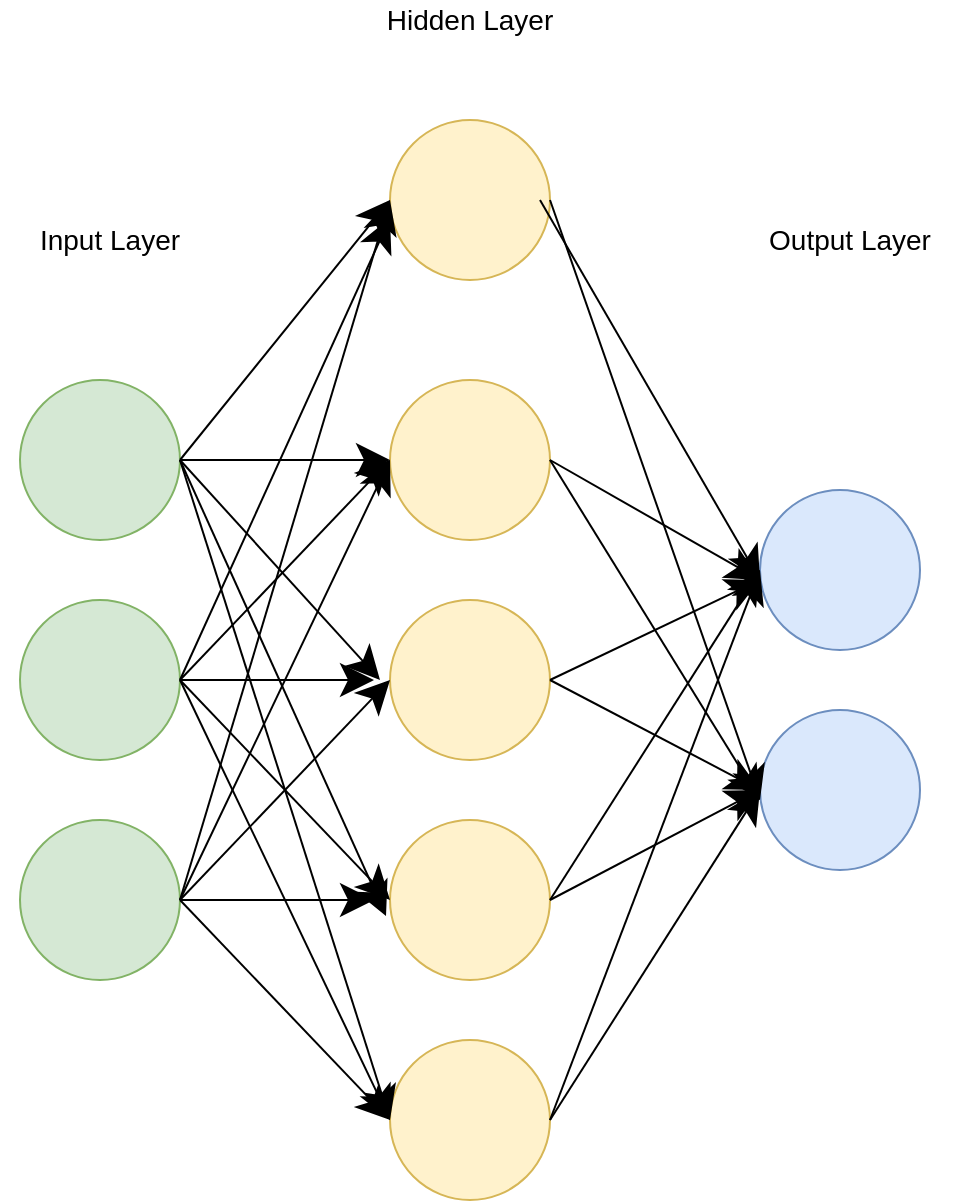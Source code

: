 <mxfile version="15.3.5" type="device"><diagram id="dW_Hiut094zth-MEOBL-" name="Page-1"><mxGraphModel dx="1086" dy="966" grid="1" gridSize="10" guides="1" tooltips="1" connect="1" arrows="1" fold="1" page="1" pageScale="1" pageWidth="1169" pageHeight="1654" math="0" shadow="0"><root><mxCell id="0"/><mxCell id="1" parent="0"/><mxCell id="X5wQgtICqgTlE2awcLe5-1" value="" style="ellipse;whiteSpace=wrap;html=1;aspect=fixed;hachureGap=4;pointerEvents=0;fillColor=#d5e8d4;strokeColor=#82b366;" vertex="1" parent="1"><mxGeometry x="320" y="260" width="80" height="80" as="geometry"/></mxCell><mxCell id="X5wQgtICqgTlE2awcLe5-2" value="" style="ellipse;whiteSpace=wrap;html=1;aspect=fixed;hachureGap=4;pointerEvents=0;fillColor=#d5e8d4;strokeColor=#82b366;" vertex="1" parent="1"><mxGeometry x="320" y="370" width="80" height="80" as="geometry"/></mxCell><mxCell id="X5wQgtICqgTlE2awcLe5-3" value="" style="ellipse;whiteSpace=wrap;html=1;aspect=fixed;hachureGap=4;pointerEvents=0;fillColor=#d5e8d4;strokeColor=#82b366;" vertex="1" parent="1"><mxGeometry x="320" y="480" width="80" height="80" as="geometry"/></mxCell><mxCell id="X5wQgtICqgTlE2awcLe5-4" value="" style="ellipse;whiteSpace=wrap;html=1;aspect=fixed;hachureGap=4;pointerEvents=0;fillColor=#fff2cc;strokeColor=#d6b656;" vertex="1" parent="1"><mxGeometry x="505" y="260" width="80" height="80" as="geometry"/></mxCell><mxCell id="X5wQgtICqgTlE2awcLe5-5" value="" style="ellipse;whiteSpace=wrap;html=1;aspect=fixed;hachureGap=4;pointerEvents=0;fillColor=#fff2cc;strokeColor=#d6b656;" vertex="1" parent="1"><mxGeometry x="505" y="370" width="80" height="80" as="geometry"/></mxCell><mxCell id="X5wQgtICqgTlE2awcLe5-6" value="" style="ellipse;whiteSpace=wrap;html=1;aspect=fixed;hachureGap=4;pointerEvents=0;fillColor=#fff2cc;strokeColor=#d6b656;" vertex="1" parent="1"><mxGeometry x="505" y="480" width="80" height="80" as="geometry"/></mxCell><mxCell id="X5wQgtICqgTlE2awcLe5-7" value="" style="ellipse;whiteSpace=wrap;html=1;aspect=fixed;hachureGap=4;pointerEvents=0;fillColor=#fff2cc;strokeColor=#d6b656;" vertex="1" parent="1"><mxGeometry x="505" y="590" width="80" height="80" as="geometry"/></mxCell><mxCell id="X5wQgtICqgTlE2awcLe5-8" value="" style="ellipse;whiteSpace=wrap;html=1;aspect=fixed;hachureGap=4;pointerEvents=0;fillColor=#fff2cc;strokeColor=#d6b656;" vertex="1" parent="1"><mxGeometry x="505" y="130" width="80" height="80" as="geometry"/></mxCell><mxCell id="X5wQgtICqgTlE2awcLe5-9" value="" style="ellipse;whiteSpace=wrap;html=1;aspect=fixed;hachureGap=4;pointerEvents=0;fillColor=#dae8fc;strokeColor=#6c8ebf;" vertex="1" parent="1"><mxGeometry x="690" y="315" width="80" height="80" as="geometry"/></mxCell><mxCell id="X5wQgtICqgTlE2awcLe5-10" value="" style="ellipse;whiteSpace=wrap;html=1;aspect=fixed;hachureGap=4;pointerEvents=0;fillColor=#dae8fc;strokeColor=#6c8ebf;" vertex="1" parent="1"><mxGeometry x="690" y="425" width="80" height="80" as="geometry"/></mxCell><mxCell id="X5wQgtICqgTlE2awcLe5-11" value="&lt;font style=&quot;font-size: 14px&quot;&gt;Input Layer&lt;/font&gt;" style="text;html=1;strokeColor=none;fillColor=none;align=center;verticalAlign=middle;whiteSpace=wrap;rounded=0;hachureGap=4;pointerEvents=0;" vertex="1" parent="1"><mxGeometry x="310" y="180" width="110" height="20" as="geometry"/></mxCell><mxCell id="X5wQgtICqgTlE2awcLe5-12" value="&lt;font style=&quot;font-size: 14px&quot;&gt;Hidden Layer&lt;/font&gt;" style="text;html=1;strokeColor=none;fillColor=none;align=center;verticalAlign=middle;whiteSpace=wrap;rounded=0;hachureGap=4;pointerEvents=0;" vertex="1" parent="1"><mxGeometry x="490" y="70" width="110" height="20" as="geometry"/></mxCell><mxCell id="X5wQgtICqgTlE2awcLe5-13" value="&lt;font style=&quot;font-size: 14px&quot;&gt;Output Layer&lt;/font&gt;" style="text;html=1;strokeColor=none;fillColor=none;align=center;verticalAlign=middle;whiteSpace=wrap;rounded=0;hachureGap=4;pointerEvents=0;" vertex="1" parent="1"><mxGeometry x="680" y="180" width="110" height="20" as="geometry"/></mxCell><mxCell id="X5wQgtICqgTlE2awcLe5-14" value="" style="endArrow=classic;html=1;startSize=14;endSize=14;sourcePerimeterSpacing=8;targetPerimeterSpacing=8;exitX=1;exitY=0.5;exitDx=0;exitDy=0;entryX=0;entryY=0.5;entryDx=0;entryDy=0;" edge="1" parent="1" source="X5wQgtICqgTlE2awcLe5-1" target="X5wQgtICqgTlE2awcLe5-8"><mxGeometry width="50" height="50" relative="1" as="geometry"><mxPoint x="530" y="500" as="sourcePoint"/><mxPoint x="580" y="450" as="targetPoint"/></mxGeometry></mxCell><mxCell id="X5wQgtICqgTlE2awcLe5-15" value="" style="endArrow=classic;html=1;startSize=14;endSize=14;sourcePerimeterSpacing=8;targetPerimeterSpacing=8;exitX=1;exitY=0.5;exitDx=0;exitDy=0;entryX=0;entryY=0.5;entryDx=0;entryDy=0;" edge="1" parent="1" source="X5wQgtICqgTlE2awcLe5-1" target="X5wQgtICqgTlE2awcLe5-4"><mxGeometry width="50" height="50" relative="1" as="geometry"><mxPoint x="530" y="500" as="sourcePoint"/><mxPoint x="580" y="450" as="targetPoint"/></mxGeometry></mxCell><mxCell id="X5wQgtICqgTlE2awcLe5-16" value="" style="endArrow=classic;html=1;startSize=14;endSize=14;sourcePerimeterSpacing=8;targetPerimeterSpacing=8;" edge="1" parent="1"><mxGeometry width="50" height="50" relative="1" as="geometry"><mxPoint x="400" y="300" as="sourcePoint"/><mxPoint x="500" y="410" as="targetPoint"/></mxGeometry></mxCell><mxCell id="X5wQgtICqgTlE2awcLe5-17" value="" style="endArrow=classic;html=1;startSize=14;endSize=14;sourcePerimeterSpacing=8;targetPerimeterSpacing=8;entryX=0;entryY=0.5;entryDx=0;entryDy=0;exitX=1;exitY=0.5;exitDx=0;exitDy=0;" edge="1" parent="1" source="X5wQgtICqgTlE2awcLe5-2" target="X5wQgtICqgTlE2awcLe5-6"><mxGeometry width="50" height="50" relative="1" as="geometry"><mxPoint x="410" y="310" as="sourcePoint"/><mxPoint x="517" y="427.04" as="targetPoint"/></mxGeometry></mxCell><mxCell id="X5wQgtICqgTlE2awcLe5-18" value="" style="endArrow=classic;html=1;startSize=14;endSize=14;sourcePerimeterSpacing=8;targetPerimeterSpacing=8;entryX=0;entryY=0.5;entryDx=0;entryDy=0;exitX=1;exitY=0.5;exitDx=0;exitDy=0;" edge="1" parent="1" source="X5wQgtICqgTlE2awcLe5-3" target="X5wQgtICqgTlE2awcLe5-7"><mxGeometry width="50" height="50" relative="1" as="geometry"><mxPoint x="410" y="420" as="sourcePoint"/><mxPoint x="515" y="530" as="targetPoint"/></mxGeometry></mxCell><mxCell id="X5wQgtICqgTlE2awcLe5-19" value="" style="endArrow=classic;html=1;startSize=14;endSize=14;sourcePerimeterSpacing=8;targetPerimeterSpacing=8;exitX=1;exitY=0.5;exitDx=0;exitDy=0;" edge="1" parent="1" source="X5wQgtICqgTlE2awcLe5-3" target="X5wQgtICqgTlE2awcLe5-6"><mxGeometry width="50" height="50" relative="1" as="geometry"><mxPoint x="410" y="530" as="sourcePoint"/><mxPoint x="515" y="640" as="targetPoint"/></mxGeometry></mxCell><mxCell id="X5wQgtICqgTlE2awcLe5-20" value="" style="endArrow=classic;html=1;startSize=14;endSize=14;sourcePerimeterSpacing=8;targetPerimeterSpacing=8;entryX=0;entryY=0.5;entryDx=0;entryDy=0;" edge="1" parent="1" target="X5wQgtICqgTlE2awcLe5-5"><mxGeometry width="50" height="50" relative="1" as="geometry"><mxPoint x="400" y="520" as="sourcePoint"/><mxPoint x="507" y="530" as="targetPoint"/></mxGeometry></mxCell><mxCell id="X5wQgtICqgTlE2awcLe5-21" value="" style="endArrow=classic;html=1;startSize=14;endSize=14;sourcePerimeterSpacing=8;targetPerimeterSpacing=8;entryX=0;entryY=0.5;entryDx=0;entryDy=0;exitX=1;exitY=0.5;exitDx=0;exitDy=0;" edge="1" parent="1" source="X5wQgtICqgTlE2awcLe5-3" target="X5wQgtICqgTlE2awcLe5-4"><mxGeometry width="50" height="50" relative="1" as="geometry"><mxPoint x="410" y="530" as="sourcePoint"/><mxPoint x="515" y="420" as="targetPoint"/></mxGeometry></mxCell><mxCell id="X5wQgtICqgTlE2awcLe5-22" value="" style="endArrow=classic;html=1;startSize=14;endSize=14;sourcePerimeterSpacing=8;targetPerimeterSpacing=8;entryX=0;entryY=0.5;entryDx=0;entryDy=0;exitX=1;exitY=0.5;exitDx=0;exitDy=0;" edge="1" parent="1" source="X5wQgtICqgTlE2awcLe5-3" target="X5wQgtICqgTlE2awcLe5-8"><mxGeometry width="50" height="50" relative="1" as="geometry"><mxPoint x="410" y="530" as="sourcePoint"/><mxPoint x="515" y="310" as="targetPoint"/></mxGeometry></mxCell><mxCell id="X5wQgtICqgTlE2awcLe5-23" value="" style="endArrow=classic;html=1;startSize=14;endSize=14;sourcePerimeterSpacing=8;targetPerimeterSpacing=8;exitX=1;exitY=0.5;exitDx=0;exitDy=0;" edge="1" parent="1" source="X5wQgtICqgTlE2awcLe5-2" target="X5wQgtICqgTlE2awcLe5-5"><mxGeometry width="50" height="50" relative="1" as="geometry"><mxPoint x="530" y="500" as="sourcePoint"/><mxPoint x="580" y="450" as="targetPoint"/></mxGeometry></mxCell><mxCell id="X5wQgtICqgTlE2awcLe5-24" value="" style="endArrow=classic;html=1;startSize=14;endSize=14;sourcePerimeterSpacing=8;targetPerimeterSpacing=8;exitX=1;exitY=0.5;exitDx=0;exitDy=0;entryX=0;entryY=0.5;entryDx=0;entryDy=0;" edge="1" parent="1" source="X5wQgtICqgTlE2awcLe5-2" target="X5wQgtICqgTlE2awcLe5-4"><mxGeometry width="50" height="50" relative="1" as="geometry"><mxPoint x="530" y="500" as="sourcePoint"/><mxPoint x="580" y="450" as="targetPoint"/></mxGeometry></mxCell><mxCell id="X5wQgtICqgTlE2awcLe5-25" value="" style="endArrow=classic;html=1;startSize=14;endSize=14;sourcePerimeterSpacing=8;targetPerimeterSpacing=8;exitX=1;exitY=0.5;exitDx=0;exitDy=0;entryX=0;entryY=0.613;entryDx=0;entryDy=0;entryPerimeter=0;" edge="1" parent="1" source="X5wQgtICqgTlE2awcLe5-2" target="X5wQgtICqgTlE2awcLe5-8"><mxGeometry width="50" height="50" relative="1" as="geometry"><mxPoint x="530" y="500" as="sourcePoint"/><mxPoint x="580" y="450" as="targetPoint"/></mxGeometry></mxCell><mxCell id="X5wQgtICqgTlE2awcLe5-26" value="" style="endArrow=classic;html=1;startSize=14;endSize=14;sourcePerimeterSpacing=8;targetPerimeterSpacing=8;exitX=1;exitY=0.5;exitDx=0;exitDy=0;entryX=-0.025;entryY=0.6;entryDx=0;entryDy=0;entryPerimeter=0;" edge="1" parent="1" source="X5wQgtICqgTlE2awcLe5-1" target="X5wQgtICqgTlE2awcLe5-6"><mxGeometry width="50" height="50" relative="1" as="geometry"><mxPoint x="530" y="500" as="sourcePoint"/><mxPoint x="580" y="450" as="targetPoint"/></mxGeometry></mxCell><mxCell id="X5wQgtICqgTlE2awcLe5-27" value="" style="endArrow=classic;html=1;startSize=14;endSize=14;sourcePerimeterSpacing=8;targetPerimeterSpacing=8;exitX=1;exitY=0.5;exitDx=0;exitDy=0;entryX=0;entryY=0.5;entryDx=0;entryDy=0;" edge="1" parent="1" source="X5wQgtICqgTlE2awcLe5-1" target="X5wQgtICqgTlE2awcLe5-7"><mxGeometry width="50" height="50" relative="1" as="geometry"><mxPoint x="530" y="500" as="sourcePoint"/><mxPoint x="580" y="450" as="targetPoint"/></mxGeometry></mxCell><mxCell id="X5wQgtICqgTlE2awcLe5-28" value="" style="endArrow=classic;html=1;startSize=14;endSize=14;sourcePerimeterSpacing=8;targetPerimeterSpacing=8;exitX=1;exitY=0.5;exitDx=0;exitDy=0;entryX=0;entryY=0.5;entryDx=0;entryDy=0;" edge="1" parent="1" source="X5wQgtICqgTlE2awcLe5-2" target="X5wQgtICqgTlE2awcLe5-7"><mxGeometry width="50" height="50" relative="1" as="geometry"><mxPoint x="530" y="500" as="sourcePoint"/><mxPoint x="580" y="450" as="targetPoint"/></mxGeometry></mxCell><mxCell id="X5wQgtICqgTlE2awcLe5-29" value="" style="endArrow=classic;html=1;startSize=14;endSize=14;sourcePerimeterSpacing=8;targetPerimeterSpacing=8;exitX=1;exitY=0.5;exitDx=0;exitDy=0;entryX=0;entryY=0.5;entryDx=0;entryDy=0;" edge="1" parent="1" source="X5wQgtICqgTlE2awcLe5-7" target="X5wQgtICqgTlE2awcLe5-10"><mxGeometry width="50" height="50" relative="1" as="geometry"><mxPoint x="530" y="500" as="sourcePoint"/><mxPoint x="580" y="450" as="targetPoint"/></mxGeometry></mxCell><mxCell id="X5wQgtICqgTlE2awcLe5-30" value="" style="endArrow=classic;html=1;startSize=14;endSize=14;sourcePerimeterSpacing=8;targetPerimeterSpacing=8;exitX=1;exitY=0.5;exitDx=0;exitDy=0;entryX=0;entryY=0.5;entryDx=0;entryDy=0;" edge="1" parent="1" source="X5wQgtICqgTlE2awcLe5-6" target="X5wQgtICqgTlE2awcLe5-10"><mxGeometry width="50" height="50" relative="1" as="geometry"><mxPoint x="530" y="500" as="sourcePoint"/><mxPoint x="580" y="450" as="targetPoint"/></mxGeometry></mxCell><mxCell id="X5wQgtICqgTlE2awcLe5-31" value="" style="endArrow=classic;html=1;startSize=14;endSize=14;sourcePerimeterSpacing=8;targetPerimeterSpacing=8;exitX=1;exitY=0.5;exitDx=0;exitDy=0;entryX=0;entryY=0.5;entryDx=0;entryDy=0;" edge="1" parent="1" source="X5wQgtICqgTlE2awcLe5-5" target="X5wQgtICqgTlE2awcLe5-10"><mxGeometry width="50" height="50" relative="1" as="geometry"><mxPoint x="530" y="500" as="sourcePoint"/><mxPoint x="580" y="450" as="targetPoint"/></mxGeometry></mxCell><mxCell id="X5wQgtICqgTlE2awcLe5-32" value="" style="endArrow=classic;html=1;startSize=14;endSize=14;sourcePerimeterSpacing=8;targetPerimeterSpacing=8;exitX=1;exitY=0.5;exitDx=0;exitDy=0;" edge="1" parent="1" source="X5wQgtICqgTlE2awcLe5-4"><mxGeometry width="50" height="50" relative="1" as="geometry"><mxPoint x="530" y="500" as="sourcePoint"/><mxPoint x="690" y="470" as="targetPoint"/></mxGeometry></mxCell><mxCell id="X5wQgtICqgTlE2awcLe5-33" value="" style="endArrow=classic;html=1;startSize=14;endSize=14;sourcePerimeterSpacing=8;targetPerimeterSpacing=8;exitX=1;exitY=0.5;exitDx=0;exitDy=0;" edge="1" parent="1" source="X5wQgtICqgTlE2awcLe5-8"><mxGeometry width="50" height="50" relative="1" as="geometry"><mxPoint x="530" y="500" as="sourcePoint"/><mxPoint x="690" y="470" as="targetPoint"/></mxGeometry></mxCell><mxCell id="X5wQgtICqgTlE2awcLe5-35" value="" style="endArrow=classic;html=1;startSize=14;endSize=14;sourcePerimeterSpacing=8;targetPerimeterSpacing=8;entryX=0;entryY=0.5;entryDx=0;entryDy=0;exitX=1;exitY=0.5;exitDx=0;exitDy=0;" edge="1" parent="1" source="X5wQgtICqgTlE2awcLe5-7" target="X5wQgtICqgTlE2awcLe5-9"><mxGeometry width="50" height="50" relative="1" as="geometry"><mxPoint x="530" y="500" as="sourcePoint"/><mxPoint x="580" y="450" as="targetPoint"/></mxGeometry></mxCell><mxCell id="X5wQgtICqgTlE2awcLe5-36" value="" style="endArrow=classic;html=1;startSize=14;endSize=14;sourcePerimeterSpacing=8;targetPerimeterSpacing=8;entryX=0;entryY=0.5;entryDx=0;entryDy=0;exitX=1;exitY=0.5;exitDx=0;exitDy=0;" edge="1" parent="1" source="X5wQgtICqgTlE2awcLe5-6" target="X5wQgtICqgTlE2awcLe5-9"><mxGeometry width="50" height="50" relative="1" as="geometry"><mxPoint x="530" y="500" as="sourcePoint"/><mxPoint x="580" y="450" as="targetPoint"/></mxGeometry></mxCell><mxCell id="X5wQgtICqgTlE2awcLe5-37" value="" style="endArrow=classic;html=1;startSize=14;endSize=14;sourcePerimeterSpacing=8;targetPerimeterSpacing=8;exitX=1;exitY=0.5;exitDx=0;exitDy=0;" edge="1" parent="1" source="X5wQgtICqgTlE2awcLe5-5"><mxGeometry width="50" height="50" relative="1" as="geometry"><mxPoint x="530" y="500" as="sourcePoint"/><mxPoint x="690" y="360" as="targetPoint"/></mxGeometry></mxCell><mxCell id="X5wQgtICqgTlE2awcLe5-38" value="" style="endArrow=classic;html=1;startSize=14;endSize=14;sourcePerimeterSpacing=8;targetPerimeterSpacing=8;exitX=1;exitY=0.5;exitDx=0;exitDy=0;" edge="1" parent="1" source="X5wQgtICqgTlE2awcLe5-4"><mxGeometry width="50" height="50" relative="1" as="geometry"><mxPoint x="530" y="500" as="sourcePoint"/><mxPoint x="690" y="360" as="targetPoint"/></mxGeometry></mxCell><mxCell id="X5wQgtICqgTlE2awcLe5-39" value="" style="endArrow=classic;html=1;startSize=14;endSize=14;sourcePerimeterSpacing=8;targetPerimeterSpacing=8;" edge="1" parent="1"><mxGeometry width="50" height="50" relative="1" as="geometry"><mxPoint x="580" y="170" as="sourcePoint"/><mxPoint x="690" y="360" as="targetPoint"/></mxGeometry></mxCell></root></mxGraphModel></diagram></mxfile>